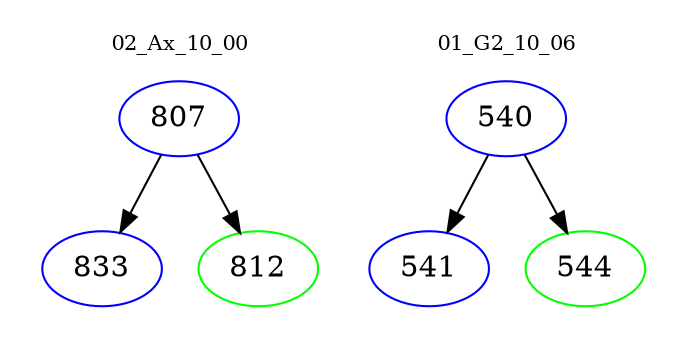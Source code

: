 digraph{
subgraph cluster_0 {
color = white
label = "02_Ax_10_00";
fontsize=10;
T0_807 [label="807", color="blue"]
T0_807 -> T0_833 [color="black"]
T0_833 [label="833", color="blue"]
T0_807 -> T0_812 [color="black"]
T0_812 [label="812", color="green"]
}
subgraph cluster_1 {
color = white
label = "01_G2_10_06";
fontsize=10;
T1_540 [label="540", color="blue"]
T1_540 -> T1_541 [color="black"]
T1_541 [label="541", color="blue"]
T1_540 -> T1_544 [color="black"]
T1_544 [label="544", color="green"]
}
}
